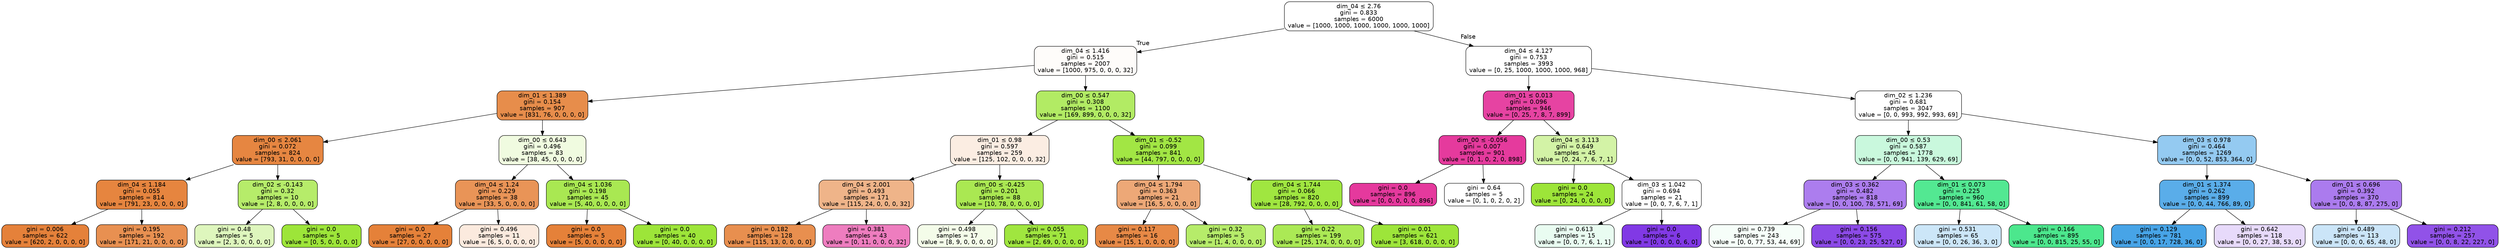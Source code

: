 digraph Tree {
node [shape=box, style="filled, rounded", color="black", fontname="helvetica"] ;
edge [fontname="helvetica"] ;
0 [label=<dim_04 &le; 2.76<br/>gini = 0.833<br/>samples = 6000<br/>value = [1000, 1000, 1000, 1000, 1000, 1000]>, fillcolor="#ffffff"] ;
1 [label=<dim_04 &le; 1.416<br/>gini = 0.515<br/>samples = 2007<br/>value = [1000, 975, 0, 0, 0, 32]>, fillcolor="#fefcfa"] ;
0 -> 1 [labeldistance=2.5, labelangle=45, headlabel="True"] ;
2 [label=<dim_01 &le; 1.389<br/>gini = 0.154<br/>samples = 907<br/>value = [831, 76, 0, 0, 0, 0]>, fillcolor="#e78d4b"] ;
1 -> 2 ;
3 [label=<dim_00 &le; 2.061<br/>gini = 0.072<br/>samples = 824<br/>value = [793, 31, 0, 0, 0, 0]>, fillcolor="#e68641"] ;
2 -> 3 ;
4 [label=<dim_04 &le; 1.184<br/>gini = 0.055<br/>samples = 814<br/>value = [791, 23, 0, 0, 0, 0]>, fillcolor="#e6853f"] ;
3 -> 4 ;
5 [label=<gini = 0.006<br/>samples = 622<br/>value = [620, 2, 0, 0, 0, 0]>, fillcolor="#e5813a"] ;
4 -> 5 ;
6 [label=<gini = 0.195<br/>samples = 192<br/>value = [171, 21, 0, 0, 0, 0]>, fillcolor="#e89051"] ;
4 -> 6 ;
7 [label=<dim_02 &le; -0.143<br/>gini = 0.32<br/>samples = 10<br/>value = [2, 8, 0, 0, 0, 0]>, fillcolor="#b6ec6a"] ;
3 -> 7 ;
8 [label=<gini = 0.48<br/>samples = 5<br/>value = [2, 3, 0, 0, 0, 0]>, fillcolor="#def6bd"] ;
7 -> 8 ;
9 [label=<gini = 0.0<br/>samples = 5<br/>value = [0, 5, 0, 0, 0, 0]>, fillcolor="#9de539"] ;
7 -> 9 ;
10 [label=<dim_00 &le; 0.643<br/>gini = 0.496<br/>samples = 83<br/>value = [38, 45, 0, 0, 0, 0]>, fillcolor="#f0fbe0"] ;
2 -> 10 ;
11 [label=<dim_04 &le; 1.24<br/>gini = 0.229<br/>samples = 38<br/>value = [33, 5, 0, 0, 0, 0]>, fillcolor="#e99457"] ;
10 -> 11 ;
12 [label=<gini = 0.0<br/>samples = 27<br/>value = [27, 0, 0, 0, 0, 0]>, fillcolor="#e58139"] ;
11 -> 12 ;
13 [label=<gini = 0.496<br/>samples = 11<br/>value = [6, 5, 0, 0, 0, 0]>, fillcolor="#fbeade"] ;
11 -> 13 ;
14 [label=<dim_04 &le; 1.036<br/>gini = 0.198<br/>samples = 45<br/>value = [5, 40, 0, 0, 0, 0]>, fillcolor="#a9e852"] ;
10 -> 14 ;
15 [label=<gini = 0.0<br/>samples = 5<br/>value = [5, 0, 0, 0, 0, 0]>, fillcolor="#e58139"] ;
14 -> 15 ;
16 [label=<gini = 0.0<br/>samples = 40<br/>value = [0, 40, 0, 0, 0, 0]>, fillcolor="#9de539"] ;
14 -> 16 ;
17 [label=<dim_00 &le; 0.547<br/>gini = 0.308<br/>samples = 1100<br/>value = [169, 899, 0, 0, 0, 32]>, fillcolor="#b2eb64"] ;
1 -> 17 ;
18 [label=<dim_01 &le; 0.98<br/>gini = 0.597<br/>samples = 259<br/>value = [125, 102, 0, 0, 0, 32]>, fillcolor="#fbede2"] ;
17 -> 18 ;
19 [label=<dim_04 &le; 2.001<br/>gini = 0.493<br/>samples = 171<br/>value = [115, 24, 0, 0, 0, 32]>, fillcolor="#efb489"] ;
18 -> 19 ;
20 [label=<gini = 0.182<br/>samples = 128<br/>value = [115, 13, 0, 0, 0, 0]>, fillcolor="#e88f4f"] ;
19 -> 20 ;
21 [label=<gini = 0.381<br/>samples = 43<br/>value = [0, 11, 0, 0, 0, 32]>, fillcolor="#ee7dbf"] ;
19 -> 21 ;
22 [label=<dim_00 &le; -0.425<br/>gini = 0.201<br/>samples = 88<br/>value = [10, 78, 0, 0, 0, 0]>, fillcolor="#aae852"] ;
18 -> 22 ;
23 [label=<gini = 0.498<br/>samples = 17<br/>value = [8, 9, 0, 0, 0, 0]>, fillcolor="#f4fce9"] ;
22 -> 23 ;
24 [label=<gini = 0.055<br/>samples = 71<br/>value = [2, 69, 0, 0, 0, 0]>, fillcolor="#a0e63f"] ;
22 -> 24 ;
25 [label=<dim_01 &le; -0.52<br/>gini = 0.099<br/>samples = 841<br/>value = [44, 797, 0, 0, 0, 0]>, fillcolor="#a2e644"] ;
17 -> 25 ;
26 [label=<dim_04 &le; 1.794<br/>gini = 0.363<br/>samples = 21<br/>value = [16, 5, 0, 0, 0, 0]>, fillcolor="#eda877"] ;
25 -> 26 ;
27 [label=<gini = 0.117<br/>samples = 16<br/>value = [15, 1, 0, 0, 0, 0]>, fillcolor="#e78946"] ;
26 -> 27 ;
28 [label=<gini = 0.32<br/>samples = 5<br/>value = [1, 4, 0, 0, 0, 0]>, fillcolor="#b6ec6a"] ;
26 -> 28 ;
29 [label=<dim_04 &le; 1.744<br/>gini = 0.066<br/>samples = 820<br/>value = [28, 792, 0, 0, 0, 0]>, fillcolor="#a0e640"] ;
25 -> 29 ;
30 [label=<gini = 0.22<br/>samples = 199<br/>value = [25, 174, 0, 0, 0, 0]>, fillcolor="#abe955"] ;
29 -> 30 ;
31 [label=<gini = 0.01<br/>samples = 621<br/>value = [3, 618, 0, 0, 0, 0]>, fillcolor="#9de53a"] ;
29 -> 31 ;
32 [label=<dim_04 &le; 4.127<br/>gini = 0.753<br/>samples = 3993<br/>value = [0, 25, 1000, 1000, 1000, 968]>, fillcolor="#ffffff"] ;
0 -> 32 [labeldistance=2.5, labelangle=-45, headlabel="False"] ;
33 [label=<dim_01 &le; 0.013<br/>gini = 0.096<br/>samples = 946<br/>value = [0, 25, 7, 8, 7, 899]>, fillcolor="#e643a2"] ;
32 -> 33 ;
34 [label=<dim_00 &le; -0.056<br/>gini = 0.007<br/>samples = 901<br/>value = [0, 1, 0, 2, 0, 898]>, fillcolor="#e53a9d"] ;
33 -> 34 ;
35 [label=<gini = 0.0<br/>samples = 896<br/>value = [0, 0, 0, 0, 0, 896]>, fillcolor="#e5399d"] ;
34 -> 35 ;
36 [label=<gini = 0.64<br/>samples = 5<br/>value = [0, 1, 0, 2, 0, 2]>, fillcolor="#ffffff"] ;
34 -> 36 ;
37 [label=<dim_04 &le; 3.113<br/>gini = 0.649<br/>samples = 45<br/>value = [0, 24, 7, 6, 7, 1]>, fillcolor="#d3f3a6"] ;
33 -> 37 ;
38 [label=<gini = 0.0<br/>samples = 24<br/>value = [0, 24, 0, 0, 0, 0]>, fillcolor="#9de539"] ;
37 -> 38 ;
39 [label=<dim_03 &le; 1.042<br/>gini = 0.694<br/>samples = 21<br/>value = [0, 0, 7, 6, 7, 1]>, fillcolor="#ffffff"] ;
37 -> 39 ;
40 [label=<gini = 0.613<br/>samples = 15<br/>value = [0, 0, 7, 6, 1, 1]>, fillcolor="#e9fcf1"] ;
39 -> 40 ;
41 [label=<gini = 0.0<br/>samples = 6<br/>value = [0, 0, 0, 0, 6, 0]>, fillcolor="#8139e5"] ;
39 -> 41 ;
42 [label=<dim_02 &le; 1.236<br/>gini = 0.681<br/>samples = 3047<br/>value = [0, 0, 993, 992, 993, 69]>, fillcolor="#ffffff"] ;
32 -> 42 ;
43 [label=<dim_00 &le; 0.53<br/>gini = 0.587<br/>samples = 1778<br/>value = [0, 0, 941, 139, 629, 69]>, fillcolor="#c9f8dd"] ;
42 -> 43 ;
44 [label=<dim_03 &le; 0.362<br/>gini = 0.482<br/>samples = 818<br/>value = [0, 0, 100, 78, 571, 69]>, fillcolor="#ac7dee"] ;
43 -> 44 ;
45 [label=<gini = 0.739<br/>samples = 243<br/>value = [0, 0, 77, 53, 44, 69]>, fillcolor="#f6fef9"] ;
44 -> 45 ;
46 [label=<gini = 0.156<br/>samples = 575<br/>value = [0, 0, 23, 25, 527, 0]>, fillcolor="#8c4ae7"] ;
44 -> 46 ;
47 [label=<dim_01 &le; 0.073<br/>gini = 0.225<br/>samples = 960<br/>value = [0, 0, 841, 61, 58, 0]>, fillcolor="#53e892"] ;
43 -> 47 ;
48 [label=<gini = 0.531<br/>samples = 65<br/>value = [0, 0, 26, 36, 3, 0]>, fillcolor="#cce6f8"] ;
47 -> 48 ;
49 [label=<gini = 0.166<br/>samples = 895<br/>value = [0, 0, 815, 25, 55, 0]>, fillcolor="#4ce78d"] ;
47 -> 49 ;
50 [label=<dim_03 &le; 0.978<br/>gini = 0.464<br/>samples = 1269<br/>value = [0, 0, 52, 853, 364, 0]>, fillcolor="#94caf1"] ;
42 -> 50 ;
51 [label=<dim_01 &le; 1.374<br/>gini = 0.262<br/>samples = 899<br/>value = [0, 0, 44, 766, 89, 0]>, fillcolor="#5aade9"] ;
50 -> 51 ;
52 [label=<gini = 0.129<br/>samples = 781<br/>value = [0, 0, 17, 728, 36, 0]>, fillcolor="#47a4e7"] ;
51 -> 52 ;
53 [label=<gini = 0.642<br/>samples = 118<br/>value = [0, 0, 27, 38, 53, 0]>, fillcolor="#e7dafa"] ;
51 -> 53 ;
54 [label=<dim_01 &le; 0.696<br/>gini = 0.392<br/>samples = 370<br/>value = [0, 0, 8, 87, 275, 0]>, fillcolor="#ab7bee"] ;
50 -> 54 ;
55 [label=<gini = 0.489<br/>samples = 113<br/>value = [0, 0, 0, 65, 48, 0]>, fillcolor="#cbe5f8"] ;
54 -> 55 ;
56 [label=<gini = 0.212<br/>samples = 257<br/>value = [0, 0, 8, 22, 227, 0]>, fillcolor="#9152e8"] ;
54 -> 56 ;
}
